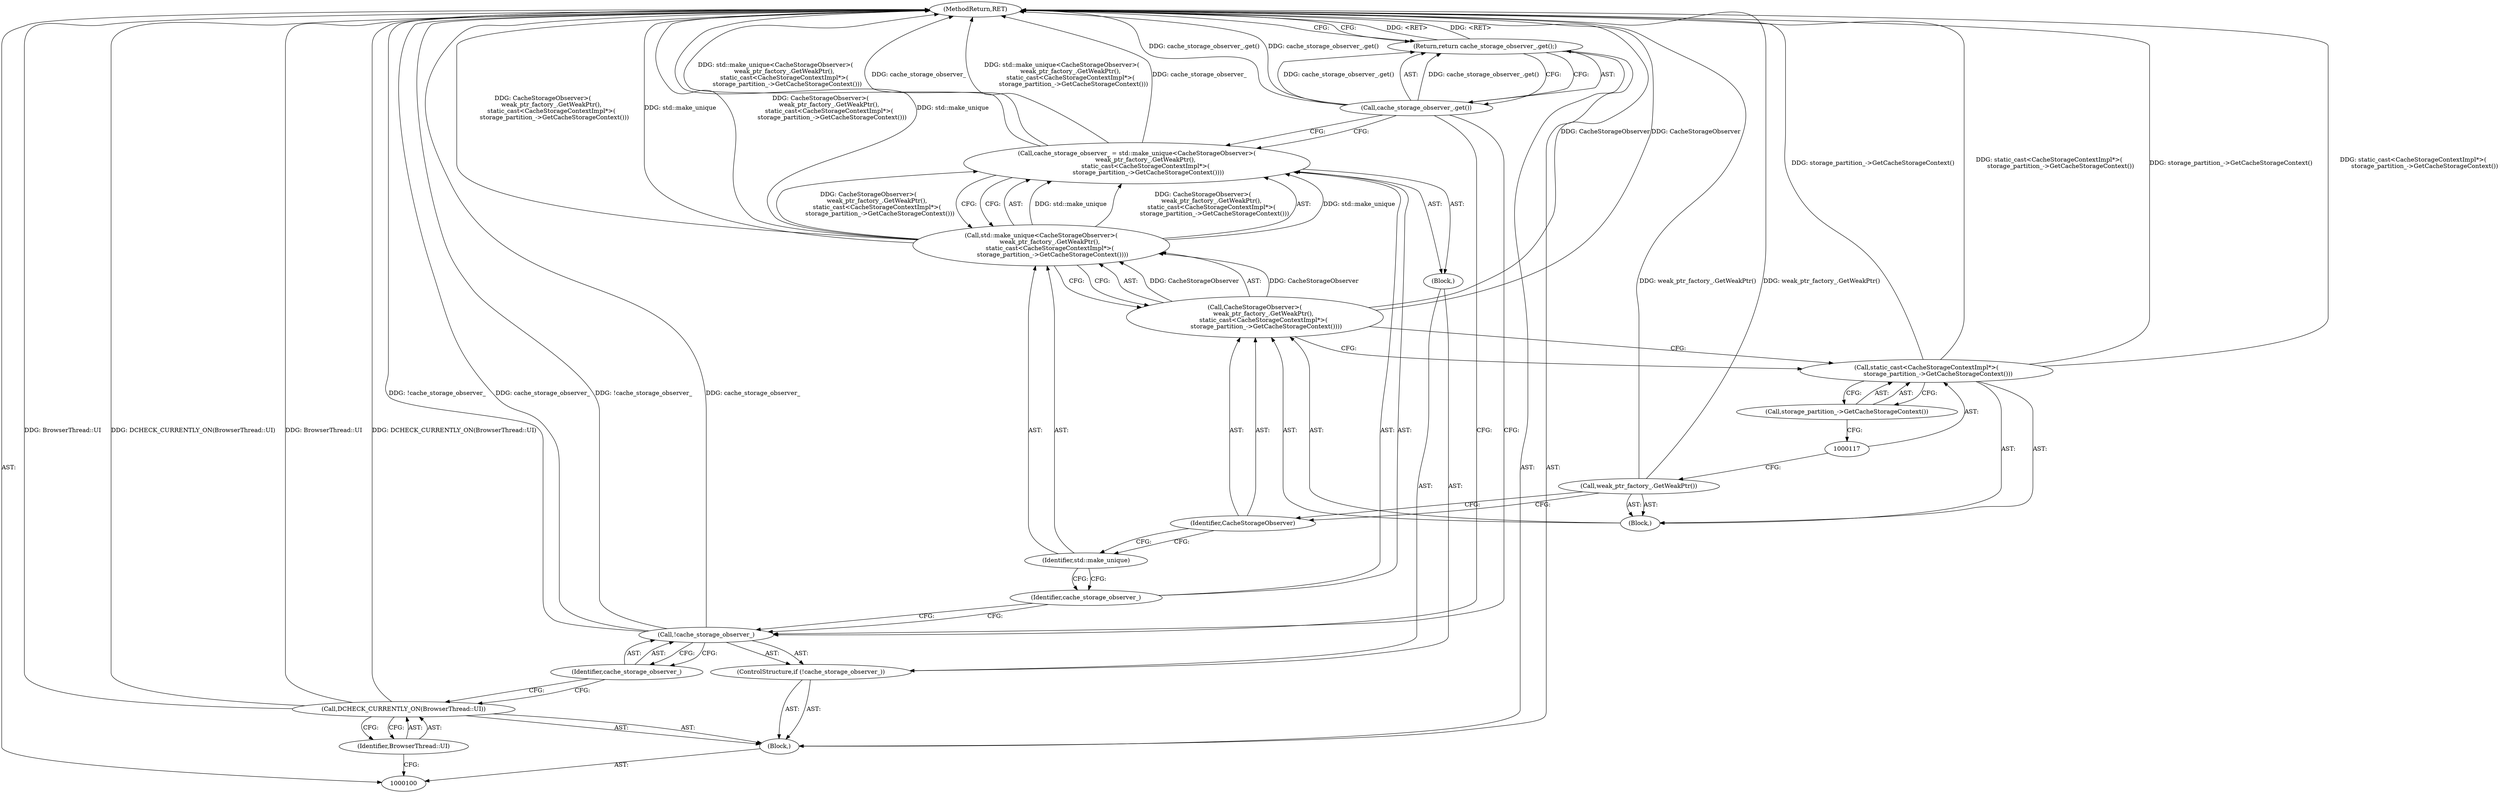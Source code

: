 digraph "0_Chrome_3c8e4852477d5b1e2da877808c998dc57db9460f_30" {
"1000121" [label="(MethodReturn,RET)"];
"1000101" [label="(Block,)"];
"1000102" [label="(Call,DCHECK_CURRENTLY_ON(BrowserThread::UI))"];
"1000103" [label="(Identifier,BrowserThread::UI)"];
"1000104" [label="(ControlStructure,if (!cache_storage_observer_))"];
"1000107" [label="(Block,)"];
"1000105" [label="(Call,!cache_storage_observer_)"];
"1000106" [label="(Identifier,cache_storage_observer_)"];
"1000110" [label="(Call,std::make_unique<CacheStorageObserver>(\n         weak_ptr_factory_.GetWeakPtr(),\n         static_cast<CacheStorageContextImpl*>(\n            storage_partition_->GetCacheStorageContext())))"];
"1000111" [label="(Identifier,std::make_unique)"];
"1000112" [label="(Call,CacheStorageObserver>(\n         weak_ptr_factory_.GetWeakPtr(),\n         static_cast<CacheStorageContextImpl*>(\n            storage_partition_->GetCacheStorageContext())))"];
"1000113" [label="(Identifier,CacheStorageObserver)"];
"1000108" [label="(Call,cache_storage_observer_ = std::make_unique<CacheStorageObserver>(\n         weak_ptr_factory_.GetWeakPtr(),\n         static_cast<CacheStorageContextImpl*>(\n            storage_partition_->GetCacheStorageContext())))"];
"1000109" [label="(Identifier,cache_storage_observer_)"];
"1000114" [label="(Block,)"];
"1000115" [label="(Call,weak_ptr_factory_.GetWeakPtr())"];
"1000116" [label="(Call,static_cast<CacheStorageContextImpl*>(\n            storage_partition_->GetCacheStorageContext()))"];
"1000118" [label="(Call,storage_partition_->GetCacheStorageContext())"];
"1000120" [label="(Call,cache_storage_observer_.get())"];
"1000119" [label="(Return,return cache_storage_observer_.get();)"];
"1000121" -> "1000100"  [label="AST: "];
"1000121" -> "1000119"  [label="CFG: "];
"1000105" -> "1000121"  [label="DDG: !cache_storage_observer_"];
"1000105" -> "1000121"  [label="DDG: cache_storage_observer_"];
"1000102" -> "1000121"  [label="DDG: BrowserThread::UI"];
"1000102" -> "1000121"  [label="DDG: DCHECK_CURRENTLY_ON(BrowserThread::UI)"];
"1000115" -> "1000121"  [label="DDG: weak_ptr_factory_.GetWeakPtr()"];
"1000116" -> "1000121"  [label="DDG: storage_partition_->GetCacheStorageContext()"];
"1000116" -> "1000121"  [label="DDG: static_cast<CacheStorageContextImpl*>(\n            storage_partition_->GetCacheStorageContext())"];
"1000110" -> "1000121"  [label="DDG: CacheStorageObserver>(\n         weak_ptr_factory_.GetWeakPtr(),\n         static_cast<CacheStorageContextImpl*>(\n            storage_partition_->GetCacheStorageContext()))"];
"1000110" -> "1000121"  [label="DDG: std::make_unique"];
"1000112" -> "1000121"  [label="DDG: CacheStorageObserver"];
"1000108" -> "1000121"  [label="DDG: std::make_unique<CacheStorageObserver>(\n         weak_ptr_factory_.GetWeakPtr(),\n         static_cast<CacheStorageContextImpl*>(\n            storage_partition_->GetCacheStorageContext()))"];
"1000108" -> "1000121"  [label="DDG: cache_storage_observer_"];
"1000120" -> "1000121"  [label="DDG: cache_storage_observer_.get()"];
"1000119" -> "1000121"  [label="DDG: <RET>"];
"1000101" -> "1000100"  [label="AST: "];
"1000102" -> "1000101"  [label="AST: "];
"1000104" -> "1000101"  [label="AST: "];
"1000119" -> "1000101"  [label="AST: "];
"1000102" -> "1000101"  [label="AST: "];
"1000102" -> "1000103"  [label="CFG: "];
"1000103" -> "1000102"  [label="AST: "];
"1000106" -> "1000102"  [label="CFG: "];
"1000102" -> "1000121"  [label="DDG: BrowserThread::UI"];
"1000102" -> "1000121"  [label="DDG: DCHECK_CURRENTLY_ON(BrowserThread::UI)"];
"1000103" -> "1000102"  [label="AST: "];
"1000103" -> "1000100"  [label="CFG: "];
"1000102" -> "1000103"  [label="CFG: "];
"1000104" -> "1000101"  [label="AST: "];
"1000105" -> "1000104"  [label="AST: "];
"1000107" -> "1000104"  [label="AST: "];
"1000107" -> "1000104"  [label="AST: "];
"1000108" -> "1000107"  [label="AST: "];
"1000105" -> "1000104"  [label="AST: "];
"1000105" -> "1000106"  [label="CFG: "];
"1000106" -> "1000105"  [label="AST: "];
"1000109" -> "1000105"  [label="CFG: "];
"1000120" -> "1000105"  [label="CFG: "];
"1000105" -> "1000121"  [label="DDG: !cache_storage_observer_"];
"1000105" -> "1000121"  [label="DDG: cache_storage_observer_"];
"1000106" -> "1000105"  [label="AST: "];
"1000106" -> "1000102"  [label="CFG: "];
"1000105" -> "1000106"  [label="CFG: "];
"1000110" -> "1000108"  [label="AST: "];
"1000110" -> "1000112"  [label="CFG: "];
"1000111" -> "1000110"  [label="AST: "];
"1000112" -> "1000110"  [label="AST: "];
"1000108" -> "1000110"  [label="CFG: "];
"1000110" -> "1000121"  [label="DDG: CacheStorageObserver>(\n         weak_ptr_factory_.GetWeakPtr(),\n         static_cast<CacheStorageContextImpl*>(\n            storage_partition_->GetCacheStorageContext()))"];
"1000110" -> "1000121"  [label="DDG: std::make_unique"];
"1000110" -> "1000108"  [label="DDG: std::make_unique"];
"1000110" -> "1000108"  [label="DDG: CacheStorageObserver>(\n         weak_ptr_factory_.GetWeakPtr(),\n         static_cast<CacheStorageContextImpl*>(\n            storage_partition_->GetCacheStorageContext()))"];
"1000112" -> "1000110"  [label="DDG: CacheStorageObserver"];
"1000111" -> "1000110"  [label="AST: "];
"1000111" -> "1000109"  [label="CFG: "];
"1000113" -> "1000111"  [label="CFG: "];
"1000112" -> "1000110"  [label="AST: "];
"1000112" -> "1000116"  [label="CFG: "];
"1000113" -> "1000112"  [label="AST: "];
"1000114" -> "1000112"  [label="AST: "];
"1000110" -> "1000112"  [label="CFG: "];
"1000112" -> "1000121"  [label="DDG: CacheStorageObserver"];
"1000112" -> "1000110"  [label="DDG: CacheStorageObserver"];
"1000113" -> "1000112"  [label="AST: "];
"1000113" -> "1000111"  [label="CFG: "];
"1000115" -> "1000113"  [label="CFG: "];
"1000108" -> "1000107"  [label="AST: "];
"1000108" -> "1000110"  [label="CFG: "];
"1000109" -> "1000108"  [label="AST: "];
"1000110" -> "1000108"  [label="AST: "];
"1000120" -> "1000108"  [label="CFG: "];
"1000108" -> "1000121"  [label="DDG: std::make_unique<CacheStorageObserver>(\n         weak_ptr_factory_.GetWeakPtr(),\n         static_cast<CacheStorageContextImpl*>(\n            storage_partition_->GetCacheStorageContext()))"];
"1000108" -> "1000121"  [label="DDG: cache_storage_observer_"];
"1000110" -> "1000108"  [label="DDG: std::make_unique"];
"1000110" -> "1000108"  [label="DDG: CacheStorageObserver>(\n         weak_ptr_factory_.GetWeakPtr(),\n         static_cast<CacheStorageContextImpl*>(\n            storage_partition_->GetCacheStorageContext()))"];
"1000109" -> "1000108"  [label="AST: "];
"1000109" -> "1000105"  [label="CFG: "];
"1000111" -> "1000109"  [label="CFG: "];
"1000114" -> "1000112"  [label="AST: "];
"1000115" -> "1000114"  [label="AST: "];
"1000116" -> "1000114"  [label="AST: "];
"1000115" -> "1000114"  [label="AST: "];
"1000115" -> "1000113"  [label="CFG: "];
"1000117" -> "1000115"  [label="CFG: "];
"1000115" -> "1000121"  [label="DDG: weak_ptr_factory_.GetWeakPtr()"];
"1000116" -> "1000114"  [label="AST: "];
"1000116" -> "1000118"  [label="CFG: "];
"1000117" -> "1000116"  [label="AST: "];
"1000118" -> "1000116"  [label="AST: "];
"1000112" -> "1000116"  [label="CFG: "];
"1000116" -> "1000121"  [label="DDG: storage_partition_->GetCacheStorageContext()"];
"1000116" -> "1000121"  [label="DDG: static_cast<CacheStorageContextImpl*>(\n            storage_partition_->GetCacheStorageContext())"];
"1000118" -> "1000116"  [label="AST: "];
"1000118" -> "1000117"  [label="CFG: "];
"1000116" -> "1000118"  [label="CFG: "];
"1000120" -> "1000119"  [label="AST: "];
"1000120" -> "1000108"  [label="CFG: "];
"1000120" -> "1000105"  [label="CFG: "];
"1000119" -> "1000120"  [label="CFG: "];
"1000120" -> "1000121"  [label="DDG: cache_storage_observer_.get()"];
"1000120" -> "1000119"  [label="DDG: cache_storage_observer_.get()"];
"1000119" -> "1000101"  [label="AST: "];
"1000119" -> "1000120"  [label="CFG: "];
"1000120" -> "1000119"  [label="AST: "];
"1000121" -> "1000119"  [label="CFG: "];
"1000119" -> "1000121"  [label="DDG: <RET>"];
"1000120" -> "1000119"  [label="DDG: cache_storage_observer_.get()"];
}
